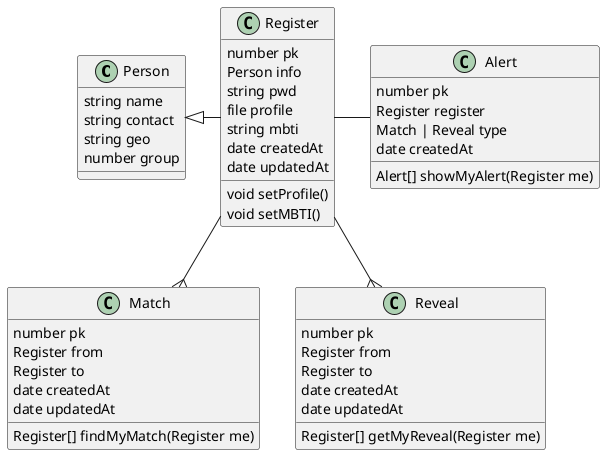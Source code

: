 @startuml
'Entities
class Person {
string name
string contact
string geo
number group
}

class Register {
number pk
Person info
string pwd
file profile
string mbti
date createdAt
date updatedAt
void setProfile()
void setMBTI()
}
class Alert {
number pk
Register register
Match | Reveal type
date createdAt
Alert[] showMyAlert(Register me)
}
class Match {
number pk
Register from
Register to
date createdAt
date updatedAt
Register[] findMyMatch(Register me)
}
class Reveal {
number pk
Register from
Register to
date createdAt
date updatedAt
Register[] getMyReveal(Register me)
}
'Relationships
Person <|- Register
Register - Alert
Register --{ Match
Register --{ Reveal
@enduml
